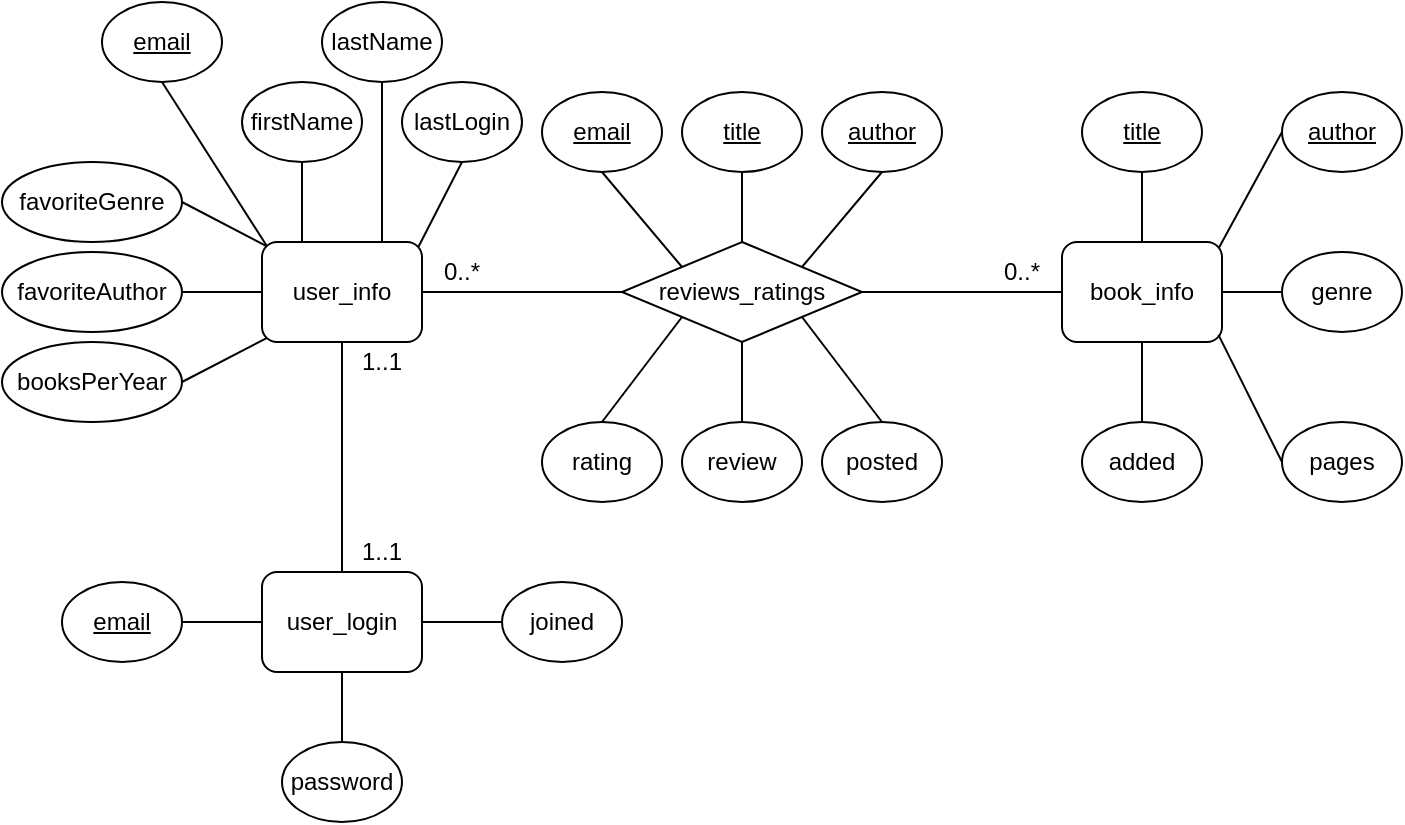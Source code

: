 <mxfile version="15.7.3" type="device"><diagram id="C5RBs43oDa-KdzZeNtuy" name="Page-1"><mxGraphModel dx="726" dy="519" grid="1" gridSize="10" guides="1" tooltips="1" connect="1" arrows="1" fold="1" page="1" pageScale="1" pageWidth="827" pageHeight="1169" math="0" shadow="0"><root><mxCell id="WIyWlLk6GJQsqaUBKTNV-0"/><mxCell id="WIyWlLk6GJQsqaUBKTNV-1" parent="WIyWlLk6GJQsqaUBKTNV-0"/><mxCell id="f65gkeWlXxVAQnITJzny-7" value="user_info" style="rounded=1;whiteSpace=wrap;html=1;fontSize=12;glass=0;strokeWidth=1;shadow=0;" parent="WIyWlLk6GJQsqaUBKTNV-1" vertex="1"><mxGeometry x="200" y="290" width="80" height="50" as="geometry"/></mxCell><mxCell id="f65gkeWlXxVAQnITJzny-13" value="&lt;u&gt;email&lt;/u&gt;" style="ellipse;whiteSpace=wrap;html=1;rounded=0;" parent="WIyWlLk6GJQsqaUBKTNV-1" vertex="1"><mxGeometry x="120" y="170" width="60" height="40" as="geometry"/></mxCell><mxCell id="f65gkeWlXxVAQnITJzny-20" value="" style="endArrow=none;html=1;exitX=0.5;exitY=1;exitDx=0;exitDy=0;entryX=0.031;entryY=0.042;entryDx=0;entryDy=0;entryPerimeter=0;" parent="WIyWlLk6GJQsqaUBKTNV-1" source="f65gkeWlXxVAQnITJzny-13" target="f65gkeWlXxVAQnITJzny-7" edge="1"><mxGeometry width="50" height="50" relative="1" as="geometry"><mxPoint x="100" y="180" as="sourcePoint"/><mxPoint x="200" y="290" as="targetPoint"/></mxGeometry></mxCell><mxCell id="f65gkeWlXxVAQnITJzny-24" value="1..1" style="text;html=1;strokeColor=none;fillColor=none;align=center;verticalAlign=middle;whiteSpace=wrap;rounded=0;fontFamily=Helvetica;" parent="WIyWlLk6GJQsqaUBKTNV-1" vertex="1"><mxGeometry x="240" y="340" width="40" height="20" as="geometry"/></mxCell><mxCell id="f65gkeWlXxVAQnITJzny-46" value="favoriteGenre" style="ellipse;whiteSpace=wrap;html=1;rounded=0;" parent="WIyWlLk6GJQsqaUBKTNV-1" vertex="1"><mxGeometry x="70" y="250" width="90" height="40" as="geometry"/></mxCell><mxCell id="f65gkeWlXxVAQnITJzny-47" value="favoriteAuthor" style="ellipse;whiteSpace=wrap;html=1;rounded=0;" parent="WIyWlLk6GJQsqaUBKTNV-1" vertex="1"><mxGeometry x="70" y="295" width="90" height="40" as="geometry"/></mxCell><mxCell id="f65gkeWlXxVAQnITJzny-48" value="booksPerYear" style="ellipse;whiteSpace=wrap;html=1;rounded=0;" parent="WIyWlLk6GJQsqaUBKTNV-1" vertex="1"><mxGeometry x="70" y="340" width="90" height="40" as="geometry"/></mxCell><mxCell id="f65gkeWlXxVAQnITJzny-50" value="" style="endArrow=none;html=1;entryX=1;entryY=0.5;entryDx=0;entryDy=0;exitX=0.031;exitY=0.043;exitDx=0;exitDy=0;exitPerimeter=0;" parent="WIyWlLk6GJQsqaUBKTNV-1" source="f65gkeWlXxVAQnITJzny-7" target="f65gkeWlXxVAQnITJzny-46" edge="1"><mxGeometry width="50" height="50" relative="1" as="geometry"><mxPoint x="200" y="290" as="sourcePoint"/><mxPoint x="120" y="410" as="targetPoint"/></mxGeometry></mxCell><mxCell id="f65gkeWlXxVAQnITJzny-51" value="" style="endArrow=none;html=1;exitX=1;exitY=0.5;exitDx=0;exitDy=0;" parent="WIyWlLk6GJQsqaUBKTNV-1" source="f65gkeWlXxVAQnITJzny-47" target="f65gkeWlXxVAQnITJzny-7" edge="1"><mxGeometry width="50" height="50" relative="1" as="geometry"><mxPoint x="180" y="420" as="sourcePoint"/><mxPoint x="130" y="420" as="targetPoint"/></mxGeometry></mxCell><mxCell id="f65gkeWlXxVAQnITJzny-52" value="" style="endArrow=none;html=1;exitX=1;exitY=0.5;exitDx=0;exitDy=0;entryX=0.029;entryY=0.961;entryDx=0;entryDy=0;entryPerimeter=0;" parent="WIyWlLk6GJQsqaUBKTNV-1" source="f65gkeWlXxVAQnITJzny-48" target="f65gkeWlXxVAQnITJzny-7" edge="1"><mxGeometry width="50" height="50" relative="1" as="geometry"><mxPoint x="190" y="430" as="sourcePoint"/><mxPoint x="290" y="300" as="targetPoint"/></mxGeometry></mxCell><mxCell id="f65gkeWlXxVAQnITJzny-53" value="" style="endArrow=none;html=1;entryX=0.5;entryY=1;entryDx=0;entryDy=0;exitX=0.25;exitY=0;exitDx=0;exitDy=0;" parent="WIyWlLk6GJQsqaUBKTNV-1" source="f65gkeWlXxVAQnITJzny-7" target="f65gkeWlXxVAQnITJzny-58" edge="1"><mxGeometry width="50" height="50" relative="1" as="geometry"><mxPoint x="100" y="220" as="sourcePoint"/><mxPoint x="130" y="312" as="targetPoint"/></mxGeometry></mxCell><mxCell id="f65gkeWlXxVAQnITJzny-54" value="" style="endArrow=none;html=1;entryX=0.5;entryY=1;entryDx=0;entryDy=0;exitX=0.75;exitY=0;exitDx=0;exitDy=0;" parent="WIyWlLk6GJQsqaUBKTNV-1" source="f65gkeWlXxVAQnITJzny-7" target="f65gkeWlXxVAQnITJzny-59" edge="1"><mxGeometry width="50" height="50" relative="1" as="geometry"><mxPoint x="100" y="270" as="sourcePoint"/><mxPoint x="160" y="450" as="targetPoint"/></mxGeometry></mxCell><mxCell id="f65gkeWlXxVAQnITJzny-55" value="" style="endArrow=none;html=1;entryX=0.5;entryY=1;entryDx=0;entryDy=0;exitX=0.5;exitY=0;exitDx=0;exitDy=0;" parent="WIyWlLk6GJQsqaUBKTNV-1" source="f65gkeWlXxVAQnITJzny-62" target="f65gkeWlXxVAQnITJzny-7" edge="1"><mxGeometry width="50" height="50" relative="1" as="geometry"><mxPoint x="220" y="460" as="sourcePoint"/><mxPoint x="170" y="460" as="targetPoint"/></mxGeometry></mxCell><mxCell id="f65gkeWlXxVAQnITJzny-56" value="" style="endArrow=none;html=1;exitX=0.5;exitY=1;exitDx=0;exitDy=0;entryX=0.978;entryY=0.048;entryDx=0;entryDy=0;entryPerimeter=0;" parent="WIyWlLk6GJQsqaUBKTNV-1" source="f65gkeWlXxVAQnITJzny-71" target="f65gkeWlXxVAQnITJzny-7" edge="1"><mxGeometry width="50" height="50" relative="1" as="geometry"><mxPoint x="130" y="524.71" as="sourcePoint"/><mxPoint x="280" y="290" as="targetPoint"/></mxGeometry></mxCell><mxCell id="f65gkeWlXxVAQnITJzny-58" value="firstName" style="ellipse;whiteSpace=wrap;html=1;rounded=0;" parent="WIyWlLk6GJQsqaUBKTNV-1" vertex="1"><mxGeometry x="190" y="210" width="60" height="40" as="geometry"/></mxCell><mxCell id="f65gkeWlXxVAQnITJzny-59" value="lastName" style="ellipse;whiteSpace=wrap;html=1;rounded=0;" parent="WIyWlLk6GJQsqaUBKTNV-1" vertex="1"><mxGeometry x="230" y="170" width="60" height="40" as="geometry"/></mxCell><mxCell id="f65gkeWlXxVAQnITJzny-62" value="user_login" style="rounded=1;whiteSpace=wrap;html=1;fontSize=12;glass=0;strokeWidth=1;shadow=0;" parent="WIyWlLk6GJQsqaUBKTNV-1" vertex="1"><mxGeometry x="200" y="455" width="80" height="50" as="geometry"/></mxCell><mxCell id="f65gkeWlXxVAQnITJzny-63" value="" style="endArrow=none;html=1;entryX=1;entryY=0.5;entryDx=0;entryDy=0;exitX=0;exitY=0.5;exitDx=0;exitDy=0;" parent="WIyWlLk6GJQsqaUBKTNV-1" source="f65gkeWlXxVAQnITJzny-62" target="f65gkeWlXxVAQnITJzny-72" edge="1"><mxGeometry width="50" height="50" relative="1" as="geometry"><mxPoint x="140" y="534.71" as="sourcePoint"/><mxPoint x="90" y="534.71" as="targetPoint"/></mxGeometry></mxCell><mxCell id="f65gkeWlXxVAQnITJzny-64" value="" style="endArrow=none;html=1;exitX=0.5;exitY=1;exitDx=0;exitDy=0;entryX=0.5;entryY=0;entryDx=0;entryDy=0;" parent="WIyWlLk6GJQsqaUBKTNV-1" source="f65gkeWlXxVAQnITJzny-62" target="f65gkeWlXxVAQnITJzny-73" edge="1"><mxGeometry width="50" height="50" relative="1" as="geometry"><mxPoint x="150" y="544.71" as="sourcePoint"/><mxPoint x="240" y="560" as="targetPoint"/></mxGeometry></mxCell><mxCell id="f65gkeWlXxVAQnITJzny-65" value="" style="endArrow=none;html=1;entryX=1;entryY=0.5;entryDx=0;entryDy=0;exitX=0;exitY=0.5;exitDx=0;exitDy=0;" parent="WIyWlLk6GJQsqaUBKTNV-1" source="f65gkeWlXxVAQnITJzny-74" target="f65gkeWlXxVAQnITJzny-62" edge="1"><mxGeometry width="50" height="50" relative="1" as="geometry"><mxPoint x="360" y="474.8" as="sourcePoint"/><mxPoint x="310" y="474.8" as="targetPoint"/></mxGeometry></mxCell><mxCell id="f65gkeWlXxVAQnITJzny-66" value="" style="endArrow=none;html=1;entryX=0.5;entryY=0;entryDx=0;entryDy=0;exitX=0.5;exitY=1;exitDx=0;exitDy=0;" parent="WIyWlLk6GJQsqaUBKTNV-1" source="f65gkeWlXxVAQnITJzny-79" target="f65gkeWlXxVAQnITJzny-76" edge="1"><mxGeometry width="50" height="50" relative="1" as="geometry"><mxPoint x="170" y="564.71" as="sourcePoint"/><mxPoint x="120" y="564.71" as="targetPoint"/></mxGeometry></mxCell><mxCell id="f65gkeWlXxVAQnITJzny-67" value="" style="endArrow=none;html=1;entryX=0.98;entryY=0.059;entryDx=0;entryDy=0;exitX=0;exitY=0.5;exitDx=0;exitDy=0;entryPerimeter=0;" parent="WIyWlLk6GJQsqaUBKTNV-1" source="f65gkeWlXxVAQnITJzny-80" target="f65gkeWlXxVAQnITJzny-76" edge="1"><mxGeometry width="50" height="50" relative="1" as="geometry"><mxPoint x="180" y="574.71" as="sourcePoint"/><mxPoint x="130" y="574.71" as="targetPoint"/></mxGeometry></mxCell><mxCell id="f65gkeWlXxVAQnITJzny-68" value="" style="endArrow=none;html=1;entryX=0;entryY=0.5;entryDx=0;entryDy=0;exitX=1;exitY=0.5;exitDx=0;exitDy=0;" parent="WIyWlLk6GJQsqaUBKTNV-1" source="f65gkeWlXxVAQnITJzny-76" target="f65gkeWlXxVAQnITJzny-82" edge="1"><mxGeometry width="50" height="50" relative="1" as="geometry"><mxPoint x="190" y="584.71" as="sourcePoint"/><mxPoint x="140" y="584.71" as="targetPoint"/></mxGeometry></mxCell><mxCell id="f65gkeWlXxVAQnITJzny-70" value="" style="endArrow=none;html=1;exitX=0.5;exitY=0;exitDx=0;exitDy=0;entryX=0;entryY=1;entryDx=0;entryDy=0;" parent="WIyWlLk6GJQsqaUBKTNV-1" source="f65gkeWlXxVAQnITJzny-88" target="f65gkeWlXxVAQnITJzny-77" edge="1"><mxGeometry width="50" height="50" relative="1" as="geometry"><mxPoint x="210" y="604.71" as="sourcePoint"/><mxPoint x="440" y="260" as="targetPoint"/></mxGeometry></mxCell><mxCell id="f65gkeWlXxVAQnITJzny-71" value="lastLogin" style="ellipse;whiteSpace=wrap;html=1;rounded=0;" parent="WIyWlLk6GJQsqaUBKTNV-1" vertex="1"><mxGeometry x="270" y="210" width="60" height="40" as="geometry"/></mxCell><mxCell id="f65gkeWlXxVAQnITJzny-72" value="&lt;u&gt;email&lt;/u&gt;" style="ellipse;whiteSpace=wrap;html=1;rounded=0;" parent="WIyWlLk6GJQsqaUBKTNV-1" vertex="1"><mxGeometry x="100" y="460" width="60" height="40" as="geometry"/></mxCell><mxCell id="f65gkeWlXxVAQnITJzny-73" value="password" style="ellipse;whiteSpace=wrap;html=1;rounded=0;" parent="WIyWlLk6GJQsqaUBKTNV-1" vertex="1"><mxGeometry x="210" y="540" width="60" height="40" as="geometry"/></mxCell><mxCell id="f65gkeWlXxVAQnITJzny-74" value="joined" style="ellipse;whiteSpace=wrap;html=1;rounded=0;" parent="WIyWlLk6GJQsqaUBKTNV-1" vertex="1"><mxGeometry x="320" y="460" width="60" height="40" as="geometry"/></mxCell><mxCell id="f65gkeWlXxVAQnITJzny-75" value="" style="endArrow=none;html=1;entryX=1;entryY=0.5;entryDx=0;entryDy=0;exitX=0;exitY=0.5;exitDx=0;exitDy=0;" parent="WIyWlLk6GJQsqaUBKTNV-1" source="f65gkeWlXxVAQnITJzny-77" target="f65gkeWlXxVAQnITJzny-7" edge="1"><mxGeometry width="50" height="50" relative="1" as="geometry"><mxPoint x="400" y="315" as="sourcePoint"/><mxPoint x="370" y="320" as="targetPoint"/></mxGeometry></mxCell><mxCell id="f65gkeWlXxVAQnITJzny-76" value="book_info" style="rounded=1;whiteSpace=wrap;html=1;fontSize=12;glass=0;strokeWidth=1;shadow=0;" parent="WIyWlLk6GJQsqaUBKTNV-1" vertex="1"><mxGeometry x="600" y="290" width="80" height="50" as="geometry"/></mxCell><mxCell id="f65gkeWlXxVAQnITJzny-77" value="reviews_ratings" style="rhombus;whiteSpace=wrap;html=1;rounded=0;" parent="WIyWlLk6GJQsqaUBKTNV-1" vertex="1"><mxGeometry x="380" y="290" width="120" height="50" as="geometry"/></mxCell><mxCell id="f65gkeWlXxVAQnITJzny-78" value="" style="endArrow=none;html=1;entryX=1;entryY=0.5;entryDx=0;entryDy=0;exitX=0;exitY=0.5;exitDx=0;exitDy=0;" parent="WIyWlLk6GJQsqaUBKTNV-1" source="f65gkeWlXxVAQnITJzny-76" target="f65gkeWlXxVAQnITJzny-77" edge="1"><mxGeometry width="50" height="50" relative="1" as="geometry"><mxPoint x="550" y="300" as="sourcePoint"/><mxPoint x="510" y="294.17" as="targetPoint"/></mxGeometry></mxCell><mxCell id="f65gkeWlXxVAQnITJzny-79" value="&lt;u&gt;title&lt;/u&gt;" style="ellipse;whiteSpace=wrap;html=1;rounded=0;" parent="WIyWlLk6GJQsqaUBKTNV-1" vertex="1"><mxGeometry x="610" y="215" width="60" height="40" as="geometry"/></mxCell><mxCell id="f65gkeWlXxVAQnITJzny-80" value="&lt;u&gt;author&lt;/u&gt;" style="ellipse;whiteSpace=wrap;html=1;rounded=0;" parent="WIyWlLk6GJQsqaUBKTNV-1" vertex="1"><mxGeometry x="710" y="215" width="60" height="40" as="geometry"/></mxCell><mxCell id="f65gkeWlXxVAQnITJzny-82" value="genre" style="ellipse;whiteSpace=wrap;html=1;rounded=0;" parent="WIyWlLk6GJQsqaUBKTNV-1" vertex="1"><mxGeometry x="710" y="295" width="60" height="40" as="geometry"/></mxCell><mxCell id="f65gkeWlXxVAQnITJzny-86" value="&lt;u&gt;email&lt;/u&gt;" style="ellipse;whiteSpace=wrap;html=1;rounded=0;" parent="WIyWlLk6GJQsqaUBKTNV-1" vertex="1"><mxGeometry x="340" y="215" width="60" height="40" as="geometry"/></mxCell><mxCell id="f65gkeWlXxVAQnITJzny-87" value="review" style="ellipse;whiteSpace=wrap;html=1;rounded=0;" parent="WIyWlLk6GJQsqaUBKTNV-1" vertex="1"><mxGeometry x="410" y="380" width="60" height="40" as="geometry"/></mxCell><mxCell id="f65gkeWlXxVAQnITJzny-88" value="rating" style="ellipse;whiteSpace=wrap;html=1;rounded=0;" parent="WIyWlLk6GJQsqaUBKTNV-1" vertex="1"><mxGeometry x="340" y="380" width="60" height="40" as="geometry"/></mxCell><mxCell id="f65gkeWlXxVAQnITJzny-89" value="" style="endArrow=none;html=1;exitX=0.5;exitY=0;exitDx=0;exitDy=0;entryX=0.5;entryY=1;entryDx=0;entryDy=0;" parent="WIyWlLk6GJQsqaUBKTNV-1" source="f65gkeWlXxVAQnITJzny-87" target="f65gkeWlXxVAQnITJzny-77" edge="1"><mxGeometry width="50" height="50" relative="1" as="geometry"><mxPoint x="410" y="260" as="sourcePoint"/><mxPoint x="540" y="250" as="targetPoint"/></mxGeometry></mxCell><mxCell id="f65gkeWlXxVAQnITJzny-92" value="&lt;u&gt;title&lt;/u&gt;" style="ellipse;whiteSpace=wrap;html=1;rounded=0;" parent="WIyWlLk6GJQsqaUBKTNV-1" vertex="1"><mxGeometry x="410" y="215" width="60" height="40" as="geometry"/></mxCell><mxCell id="f65gkeWlXxVAQnITJzny-93" value="&lt;u&gt;author&lt;/u&gt;" style="ellipse;whiteSpace=wrap;html=1;rounded=0;" parent="WIyWlLk6GJQsqaUBKTNV-1" vertex="1"><mxGeometry x="480" y="215" width="60" height="40" as="geometry"/></mxCell><mxCell id="f65gkeWlXxVAQnITJzny-95" value="" style="endArrow=none;html=1;entryX=0;entryY=0;entryDx=0;entryDy=0;exitX=0.5;exitY=1;exitDx=0;exitDy=0;" parent="WIyWlLk6GJQsqaUBKTNV-1" source="f65gkeWlXxVAQnITJzny-86" target="f65gkeWlXxVAQnITJzny-77" edge="1"><mxGeometry width="50" height="50" relative="1" as="geometry"><mxPoint x="410" y="260" as="sourcePoint"/><mxPoint x="430" y="312.5" as="targetPoint"/></mxGeometry></mxCell><mxCell id="f65gkeWlXxVAQnITJzny-96" value="" style="endArrow=none;html=1;entryX=0.5;entryY=0;entryDx=0;entryDy=0;exitX=0.5;exitY=1;exitDx=0;exitDy=0;" parent="WIyWlLk6GJQsqaUBKTNV-1" source="f65gkeWlXxVAQnITJzny-92" target="f65gkeWlXxVAQnITJzny-77" edge="1"><mxGeometry width="50" height="50" relative="1" as="geometry"><mxPoint x="450" y="360" as="sourcePoint"/><mxPoint x="440" y="322.5" as="targetPoint"/></mxGeometry></mxCell><mxCell id="f65gkeWlXxVAQnITJzny-97" value="" style="endArrow=none;html=1;exitX=0.5;exitY=1;exitDx=0;exitDy=0;entryX=1;entryY=0;entryDx=0;entryDy=0;" parent="WIyWlLk6GJQsqaUBKTNV-1" source="f65gkeWlXxVAQnITJzny-93" target="f65gkeWlXxVAQnITJzny-77" edge="1"><mxGeometry width="50" height="50" relative="1" as="geometry"><mxPoint x="500" y="260" as="sourcePoint"/><mxPoint x="430" y="337.5" as="targetPoint"/></mxGeometry></mxCell><mxCell id="f65gkeWlXxVAQnITJzny-102" value="1..1" style="text;html=1;strokeColor=none;fillColor=none;align=center;verticalAlign=middle;whiteSpace=wrap;rounded=0;fontFamily=Helvetica;" parent="WIyWlLk6GJQsqaUBKTNV-1" vertex="1"><mxGeometry x="240" y="435" width="40" height="20" as="geometry"/></mxCell><mxCell id="f65gkeWlXxVAQnITJzny-103" value="0..*" style="text;html=1;strokeColor=none;fillColor=none;align=center;verticalAlign=middle;whiteSpace=wrap;rounded=0;fontFamily=Helvetica;" parent="WIyWlLk6GJQsqaUBKTNV-1" vertex="1"><mxGeometry x="280" y="295" width="40" height="20" as="geometry"/></mxCell><mxCell id="f65gkeWlXxVAQnITJzny-104" value="0..*" style="text;html=1;strokeColor=none;fillColor=none;align=center;verticalAlign=middle;whiteSpace=wrap;rounded=0;fontFamily=Helvetica;" parent="WIyWlLk6GJQsqaUBKTNV-1" vertex="1"><mxGeometry x="560" y="295" width="40" height="20" as="geometry"/></mxCell><mxCell id="LAG_D3xNh3kiYSrQDlyF-0" value="posted" style="ellipse;whiteSpace=wrap;html=1;rounded=0;" parent="WIyWlLk6GJQsqaUBKTNV-1" vertex="1"><mxGeometry x="480" y="380" width="60" height="40" as="geometry"/></mxCell><mxCell id="LAG_D3xNh3kiYSrQDlyF-1" value="" style="endArrow=none;html=1;exitX=0.5;exitY=0;exitDx=0;exitDy=0;entryX=1;entryY=1;entryDx=0;entryDy=0;" parent="WIyWlLk6GJQsqaUBKTNV-1" source="LAG_D3xNh3kiYSrQDlyF-0" target="f65gkeWlXxVAQnITJzny-77" edge="1"><mxGeometry width="50" height="50" relative="1" as="geometry"><mxPoint x="450" y="390" as="sourcePoint"/><mxPoint x="450" y="350" as="targetPoint"/></mxGeometry></mxCell><mxCell id="LAG_D3xNh3kiYSrQDlyF-2" value="added" style="ellipse;whiteSpace=wrap;html=1;rounded=0;" parent="WIyWlLk6GJQsqaUBKTNV-1" vertex="1"><mxGeometry x="610" y="380" width="60" height="40" as="geometry"/></mxCell><mxCell id="LAG_D3xNh3kiYSrQDlyF-3" value="" style="endArrow=none;html=1;entryX=0.5;entryY=0;entryDx=0;entryDy=0;exitX=0.5;exitY=1;exitDx=0;exitDy=0;" parent="WIyWlLk6GJQsqaUBKTNV-1" source="f65gkeWlXxVAQnITJzny-76" target="LAG_D3xNh3kiYSrQDlyF-2" edge="1"><mxGeometry width="50" height="50" relative="1" as="geometry"><mxPoint x="650" y="260" as="sourcePoint"/><mxPoint x="650" y="300" as="targetPoint"/></mxGeometry></mxCell><mxCell id="b0miZV76yEi98qrYsSsL-0" value="pages" style="ellipse;whiteSpace=wrap;html=1;rounded=0;" vertex="1" parent="WIyWlLk6GJQsqaUBKTNV-1"><mxGeometry x="710" y="380" width="60" height="40" as="geometry"/></mxCell><mxCell id="b0miZV76yEi98qrYsSsL-2" value="" style="endArrow=none;html=1;entryX=0.978;entryY=0.929;entryDx=0;entryDy=0;exitX=0;exitY=0.5;exitDx=0;exitDy=0;entryPerimeter=0;" edge="1" parent="WIyWlLk6GJQsqaUBKTNV-1" source="b0miZV76yEi98qrYsSsL-0" target="f65gkeWlXxVAQnITJzny-76"><mxGeometry width="50" height="50" relative="1" as="geometry"><mxPoint x="720" y="245" as="sourcePoint"/><mxPoint x="688.4" y="302.95" as="targetPoint"/></mxGeometry></mxCell></root></mxGraphModel></diagram></mxfile>